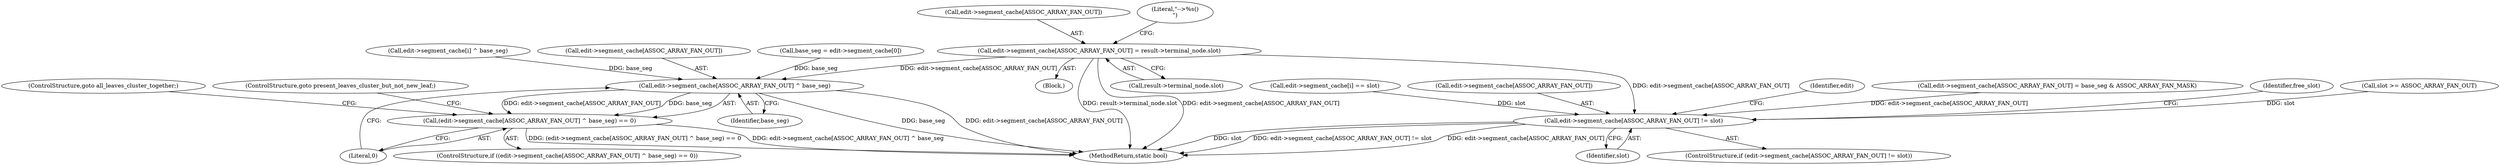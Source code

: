 digraph "0_linux_8d4a2ec1e0b41b0cf9a0c5cd4511da7f8e4f3de2@array" {
"1000156" [label="(Call,edit->segment_cache[ASSOC_ARRAY_FAN_OUT] = result->terminal_node.slot)"];
"1000404" [label="(Call,edit->segment_cache[ASSOC_ARRAY_FAN_OUT] ^ base_seg)"];
"1000403" [label="(Call,(edit->segment_cache[ASSOC_ARRAY_FAN_OUT] ^ base_seg) == 0)"];
"1000666" [label="(Call,edit->segment_cache[ASSOC_ARRAY_FAN_OUT] != slot)"];
"1000156" [label="(Call,edit->segment_cache[ASSOC_ARRAY_FAN_OUT] = result->terminal_node.slot)"];
"1000162" [label="(Call,result->terminal_node.slot)"];
"1000367" [label="(Call,base_seg = edit->segment_cache[0])"];
"1000677" [label="(Identifier,free_slot)"];
"1000528" [label="(Call,slot >= ASSOC_ARRAY_FAN_OUT)"];
"1000385" [label="(Call,edit->segment_cache[i] ^ base_seg)"];
"1000402" [label="(ControlStructure,if ((edit->segment_cache[ASSOC_ARRAY_FAN_OUT] ^ base_seg) == 0))"];
"1000157" [label="(Call,edit->segment_cache[ASSOC_ARRAY_FAN_OUT])"];
"1000665" [label="(ControlStructure,if (edit->segment_cache[ASSOC_ARRAY_FAN_OUT] != slot))"];
"1000403" [label="(Call,(edit->segment_cache[ASSOC_ARRAY_FAN_OUT] ^ base_seg) == 0)"];
"1000405" [label="(Call,edit->segment_cache[ASSOC_ARRAY_FAN_OUT])"];
"1000613" [label="(Call,edit->segment_cache[i] == slot)"];
"1000666" [label="(Call,edit->segment_cache[ASSOC_ARRAY_FAN_OUT] != slot)"];
"1000667" [label="(Call,edit->segment_cache[ASSOC_ARRAY_FAN_OUT])"];
"1000704" [label="(Identifier,edit)"];
"1000413" [label="(ControlStructure,goto present_leaves_cluster_but_not_new_leaf;)"];
"1000410" [label="(Identifier,base_seg)"];
"1001251" [label="(MethodReturn,static bool)"];
"1000168" [label="(Literal,\"-->%s()\n\")"];
"1001241" [label="(Call,edit->segment_cache[ASSOC_ARRAY_FAN_OUT] = base_seg & ASSOC_ARRAY_FAN_MASK)"];
"1000404" [label="(Call,edit->segment_cache[ASSOC_ARRAY_FAN_OUT] ^ base_seg)"];
"1000411" [label="(Literal,0)"];
"1000412" [label="(ControlStructure,goto all_leaves_cluster_together;)"];
"1000122" [label="(Block,)"];
"1000672" [label="(Identifier,slot)"];
"1000156" -> "1000122"  [label="AST: "];
"1000156" -> "1000162"  [label="CFG: "];
"1000157" -> "1000156"  [label="AST: "];
"1000162" -> "1000156"  [label="AST: "];
"1000168" -> "1000156"  [label="CFG: "];
"1000156" -> "1001251"  [label="DDG: edit->segment_cache[ASSOC_ARRAY_FAN_OUT]"];
"1000156" -> "1001251"  [label="DDG: result->terminal_node.slot"];
"1000156" -> "1000404"  [label="DDG: edit->segment_cache[ASSOC_ARRAY_FAN_OUT]"];
"1000156" -> "1000666"  [label="DDG: edit->segment_cache[ASSOC_ARRAY_FAN_OUT]"];
"1000404" -> "1000403"  [label="AST: "];
"1000404" -> "1000410"  [label="CFG: "];
"1000405" -> "1000404"  [label="AST: "];
"1000410" -> "1000404"  [label="AST: "];
"1000411" -> "1000404"  [label="CFG: "];
"1000404" -> "1001251"  [label="DDG: edit->segment_cache[ASSOC_ARRAY_FAN_OUT]"];
"1000404" -> "1001251"  [label="DDG: base_seg"];
"1000404" -> "1000403"  [label="DDG: edit->segment_cache[ASSOC_ARRAY_FAN_OUT]"];
"1000404" -> "1000403"  [label="DDG: base_seg"];
"1000367" -> "1000404"  [label="DDG: base_seg"];
"1000385" -> "1000404"  [label="DDG: base_seg"];
"1000403" -> "1000402"  [label="AST: "];
"1000403" -> "1000411"  [label="CFG: "];
"1000411" -> "1000403"  [label="AST: "];
"1000412" -> "1000403"  [label="CFG: "];
"1000413" -> "1000403"  [label="CFG: "];
"1000403" -> "1001251"  [label="DDG: edit->segment_cache[ASSOC_ARRAY_FAN_OUT] ^ base_seg"];
"1000403" -> "1001251"  [label="DDG: (edit->segment_cache[ASSOC_ARRAY_FAN_OUT] ^ base_seg) == 0"];
"1000666" -> "1000665"  [label="AST: "];
"1000666" -> "1000672"  [label="CFG: "];
"1000667" -> "1000666"  [label="AST: "];
"1000672" -> "1000666"  [label="AST: "];
"1000677" -> "1000666"  [label="CFG: "];
"1000704" -> "1000666"  [label="CFG: "];
"1000666" -> "1001251"  [label="DDG: slot"];
"1000666" -> "1001251"  [label="DDG: edit->segment_cache[ASSOC_ARRAY_FAN_OUT] != slot"];
"1000666" -> "1001251"  [label="DDG: edit->segment_cache[ASSOC_ARRAY_FAN_OUT]"];
"1001241" -> "1000666"  [label="DDG: edit->segment_cache[ASSOC_ARRAY_FAN_OUT]"];
"1000613" -> "1000666"  [label="DDG: slot"];
"1000528" -> "1000666"  [label="DDG: slot"];
}
